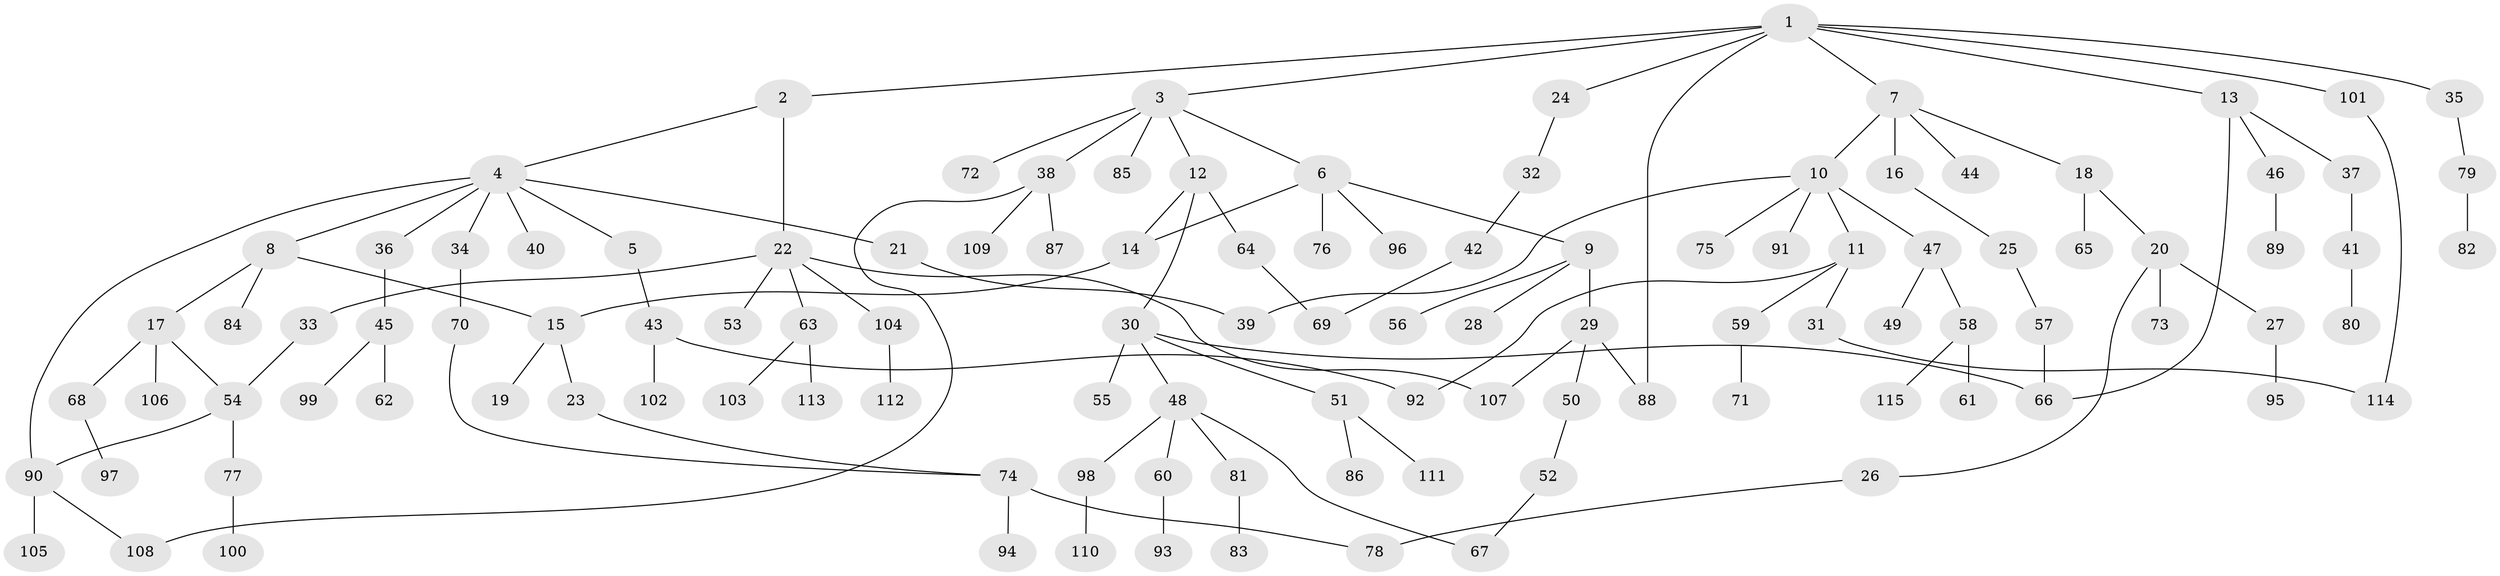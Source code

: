 // coarse degree distribution, {7: 0.017543859649122806, 5: 0.017543859649122806, 1: 0.6491228070175439, 20: 0.017543859649122806, 2: 0.17543859649122806, 4: 0.05263157894736842, 3: 0.03508771929824561, 8: 0.017543859649122806, 13: 0.017543859649122806}
// Generated by graph-tools (version 1.1) at 2025/46/03/04/25 21:46:01]
// undirected, 115 vertices, 130 edges
graph export_dot {
graph [start="1"]
  node [color=gray90,style=filled];
  1;
  2;
  3;
  4;
  5;
  6;
  7;
  8;
  9;
  10;
  11;
  12;
  13;
  14;
  15;
  16;
  17;
  18;
  19;
  20;
  21;
  22;
  23;
  24;
  25;
  26;
  27;
  28;
  29;
  30;
  31;
  32;
  33;
  34;
  35;
  36;
  37;
  38;
  39;
  40;
  41;
  42;
  43;
  44;
  45;
  46;
  47;
  48;
  49;
  50;
  51;
  52;
  53;
  54;
  55;
  56;
  57;
  58;
  59;
  60;
  61;
  62;
  63;
  64;
  65;
  66;
  67;
  68;
  69;
  70;
  71;
  72;
  73;
  74;
  75;
  76;
  77;
  78;
  79;
  80;
  81;
  82;
  83;
  84;
  85;
  86;
  87;
  88;
  89;
  90;
  91;
  92;
  93;
  94;
  95;
  96;
  97;
  98;
  99;
  100;
  101;
  102;
  103;
  104;
  105;
  106;
  107;
  108;
  109;
  110;
  111;
  112;
  113;
  114;
  115;
  1 -- 2;
  1 -- 3;
  1 -- 7;
  1 -- 13;
  1 -- 24;
  1 -- 35;
  1 -- 88;
  1 -- 101;
  2 -- 4;
  2 -- 22;
  3 -- 6;
  3 -- 12;
  3 -- 38;
  3 -- 72;
  3 -- 85;
  4 -- 5;
  4 -- 8;
  4 -- 21;
  4 -- 34;
  4 -- 36;
  4 -- 40;
  4 -- 90;
  5 -- 43;
  6 -- 9;
  6 -- 14;
  6 -- 76;
  6 -- 96;
  7 -- 10;
  7 -- 16;
  7 -- 18;
  7 -- 44;
  8 -- 17;
  8 -- 84;
  8 -- 15;
  9 -- 28;
  9 -- 29;
  9 -- 56;
  10 -- 11;
  10 -- 39;
  10 -- 47;
  10 -- 75;
  10 -- 91;
  11 -- 31;
  11 -- 59;
  11 -- 92;
  12 -- 30;
  12 -- 64;
  12 -- 14;
  13 -- 37;
  13 -- 46;
  13 -- 66;
  14 -- 15;
  15 -- 19;
  15 -- 23;
  16 -- 25;
  17 -- 54;
  17 -- 68;
  17 -- 106;
  18 -- 20;
  18 -- 65;
  20 -- 26;
  20 -- 27;
  20 -- 73;
  21 -- 39;
  22 -- 33;
  22 -- 53;
  22 -- 63;
  22 -- 104;
  22 -- 107;
  23 -- 74;
  24 -- 32;
  25 -- 57;
  26 -- 78;
  27 -- 95;
  29 -- 50;
  29 -- 107;
  29 -- 88;
  30 -- 48;
  30 -- 51;
  30 -- 55;
  30 -- 66;
  31 -- 114;
  32 -- 42;
  33 -- 54;
  34 -- 70;
  35 -- 79;
  36 -- 45;
  37 -- 41;
  38 -- 87;
  38 -- 109;
  38 -- 108;
  41 -- 80;
  42 -- 69;
  43 -- 102;
  43 -- 92;
  45 -- 62;
  45 -- 99;
  46 -- 89;
  47 -- 49;
  47 -- 58;
  48 -- 60;
  48 -- 67;
  48 -- 81;
  48 -- 98;
  50 -- 52;
  51 -- 86;
  51 -- 111;
  52 -- 67;
  54 -- 77;
  54 -- 90;
  57 -- 66;
  58 -- 61;
  58 -- 115;
  59 -- 71;
  60 -- 93;
  63 -- 103;
  63 -- 113;
  64 -- 69;
  68 -- 97;
  70 -- 74;
  74 -- 78;
  74 -- 94;
  77 -- 100;
  79 -- 82;
  81 -- 83;
  90 -- 105;
  90 -- 108;
  98 -- 110;
  101 -- 114;
  104 -- 112;
}
